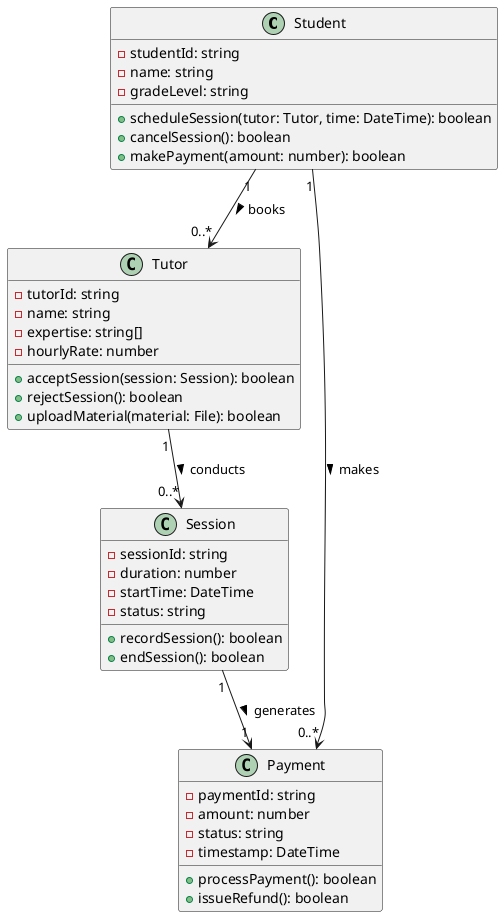 ```plantuml
@startuml
    class Student {
        - studentId: string
        - name: string
        - gradeLevel: string
        + scheduleSession(tutor: Tutor, time: DateTime): boolean
        + cancelSession(): boolean
        + makePayment(amount: number): boolean
    }

    class Tutor {
        - tutorId: string
        - name: string
        - expertise: string[]
        - hourlyRate: number
        + acceptSession(session: Session): boolean
        + rejectSession(): boolean
        + uploadMaterial(material: File): boolean
    }

    class Session {
        - sessionId: string
        - duration: number
        - startTime: DateTime
        - status: string
        + recordSession(): boolean
        + endSession(): boolean
    }

    class Payment {
        - paymentId: string
        - amount: number
        - status: string
        - timestamp: DateTime
        + processPayment(): boolean
        + issueRefund(): boolean
    }

    Student "1" --> "0..*" Tutor : books >
    Tutor "1" --> "0..*" Session : conducts >
    Student "1" --> "0..*" Payment : makes >
    Session "1" --> "1" Payment : generates >
@enduml
